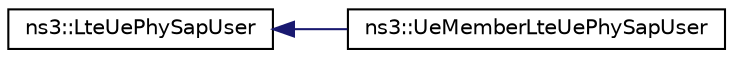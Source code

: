 digraph "Graphical Class Hierarchy"
{
 // LATEX_PDF_SIZE
  edge [fontname="Helvetica",fontsize="10",labelfontname="Helvetica",labelfontsize="10"];
  node [fontname="Helvetica",fontsize="10",shape=record];
  rankdir="LR";
  Node0 [label="ns3::LteUePhySapUser",height=0.2,width=0.4,color="black", fillcolor="white", style="filled",URL="$classns3_1_1_lte_ue_phy_sap_user.html",tooltip="Service Access Point (SAP) offered by the PHY to the MAC."];
  Node0 -> Node1 [dir="back",color="midnightblue",fontsize="10",style="solid",fontname="Helvetica"];
  Node1 [label="ns3::UeMemberLteUePhySapUser",height=0.2,width=0.4,color="black", fillcolor="white", style="filled",URL="$classns3_1_1_ue_member_lte_ue_phy_sap_user.html",tooltip="UeMemberLteUePhySapUser."];
}
